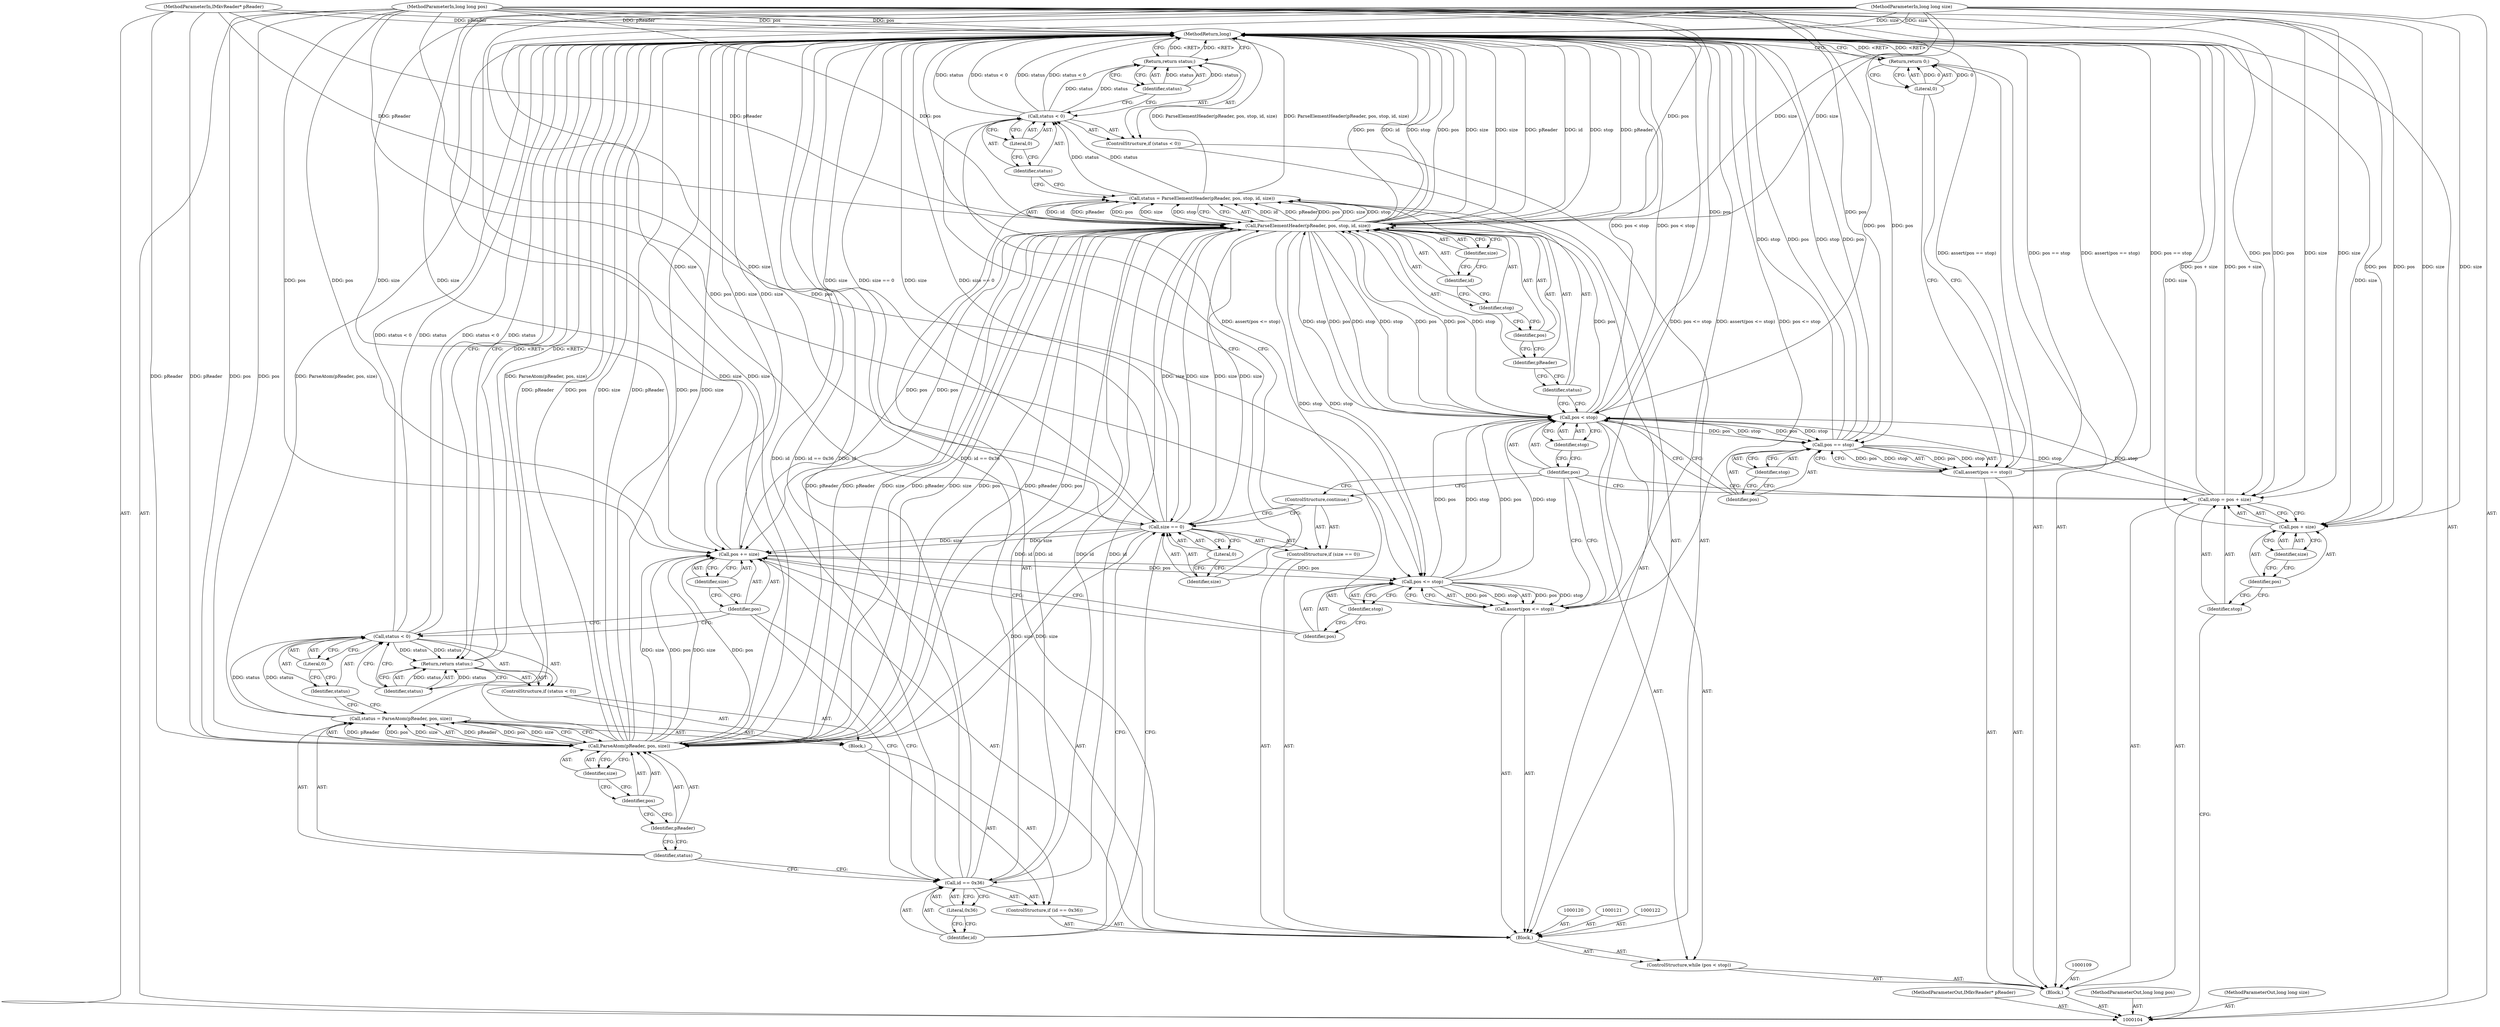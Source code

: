 digraph "1_Android_cc274e2abe8b2a6698a5c47d8aa4bb45f1f9538d_37" {
"1000172" [label="(MethodReturn,long)"];
"1000105" [label="(MethodParameterIn,IMkvReader* pReader)"];
"1000228" [label="(MethodParameterOut,IMkvReader* pReader)"];
"1000106" [label="(MethodParameterIn,long long pos)"];
"1000229" [label="(MethodParameterOut,long long pos)"];
"1000131" [label="(ControlStructure,if (status < 0))"];
"1000134" [label="(Literal,0)"];
"1000132" [label="(Call,status < 0)"];
"1000133" [label="(Identifier,status)"];
"1000135" [label="(Return,return status;)"];
"1000136" [label="(Identifier,status)"];
"1000137" [label="(ControlStructure,if (size == 0))"];
"1000140" [label="(Literal,0)"];
"1000138" [label="(Call,size == 0)"];
"1000139" [label="(Identifier,size)"];
"1000141" [label="(ControlStructure,continue;)"];
"1000142" [label="(ControlStructure,if (id == 0x36))"];
"1000145" [label="(Literal,0x36)"];
"1000146" [label="(Block,)"];
"1000143" [label="(Call,id == 0x36)"];
"1000144" [label="(Identifier,id)"];
"1000149" [label="(Call,ParseAtom(pReader, pos, size))"];
"1000150" [label="(Identifier,pReader)"];
"1000151" [label="(Identifier,pos)"];
"1000152" [label="(Identifier,size)"];
"1000147" [label="(Call,status = ParseAtom(pReader, pos, size))"];
"1000148" [label="(Identifier,status)"];
"1000153" [label="(ControlStructure,if (status < 0))"];
"1000156" [label="(Literal,0)"];
"1000154" [label="(Call,status < 0)"];
"1000155" [label="(Identifier,status)"];
"1000107" [label="(MethodParameterIn,long long size)"];
"1000230" [label="(MethodParameterOut,long long size)"];
"1000108" [label="(Block,)"];
"1000157" [label="(Return,return status;)"];
"1000158" [label="(Identifier,status)"];
"1000161" [label="(Identifier,size)"];
"1000159" [label="(Call,pos += size)"];
"1000160" [label="(Identifier,pos)"];
"1000163" [label="(Call,pos <= stop)"];
"1000164" [label="(Identifier,pos)"];
"1000165" [label="(Identifier,stop)"];
"1000162" [label="(Call,assert(pos <= stop))"];
"1000169" [label="(Identifier,stop)"];
"1000166" [label="(Call,assert(pos == stop))"];
"1000167" [label="(Call,pos == stop)"];
"1000168" [label="(Identifier,pos)"];
"1000171" [label="(Literal,0)"];
"1000170" [label="(Return,return 0;)"];
"1000110" [label="(Call,stop = pos + size)"];
"1000111" [label="(Identifier,stop)"];
"1000112" [label="(Call,pos + size)"];
"1000113" [label="(Identifier,pos)"];
"1000114" [label="(Identifier,size)"];
"1000115" [label="(ControlStructure,while (pos < stop))"];
"1000118" [label="(Identifier,stop)"];
"1000116" [label="(Call,pos < stop)"];
"1000117" [label="(Identifier,pos)"];
"1000119" [label="(Block,)"];
"1000125" [label="(Call,ParseElementHeader(pReader, pos, stop, id, size))"];
"1000126" [label="(Identifier,pReader)"];
"1000127" [label="(Identifier,pos)"];
"1000128" [label="(Identifier,stop)"];
"1000129" [label="(Identifier,id)"];
"1000130" [label="(Identifier,size)"];
"1000123" [label="(Call,status = ParseElementHeader(pReader, pos, stop, id, size))"];
"1000124" [label="(Identifier,status)"];
"1000172" -> "1000104"  [label="AST: "];
"1000172" -> "1000135"  [label="CFG: "];
"1000172" -> "1000157"  [label="CFG: "];
"1000172" -> "1000170"  [label="CFG: "];
"1000170" -> "1000172"  [label="DDG: <RET>"];
"1000123" -> "1000172"  [label="DDG: ParseElementHeader(pReader, pos, stop, id, size)"];
"1000167" -> "1000172"  [label="DDG: stop"];
"1000167" -> "1000172"  [label="DDG: pos"];
"1000105" -> "1000172"  [label="DDG: pReader"];
"1000112" -> "1000172"  [label="DDG: size"];
"1000147" -> "1000172"  [label="DDG: ParseAtom(pReader, pos, size)"];
"1000125" -> "1000172"  [label="DDG: pos"];
"1000125" -> "1000172"  [label="DDG: size"];
"1000125" -> "1000172"  [label="DDG: pReader"];
"1000125" -> "1000172"  [label="DDG: id"];
"1000125" -> "1000172"  [label="DDG: stop"];
"1000154" -> "1000172"  [label="DDG: status < 0"];
"1000154" -> "1000172"  [label="DDG: status"];
"1000143" -> "1000172"  [label="DDG: id == 0x36"];
"1000143" -> "1000172"  [label="DDG: id"];
"1000149" -> "1000172"  [label="DDG: pReader"];
"1000149" -> "1000172"  [label="DDG: pos"];
"1000149" -> "1000172"  [label="DDG: size"];
"1000106" -> "1000172"  [label="DDG: pos"];
"1000107" -> "1000172"  [label="DDG: size"];
"1000132" -> "1000172"  [label="DDG: status < 0"];
"1000132" -> "1000172"  [label="DDG: status"];
"1000138" -> "1000172"  [label="DDG: size"];
"1000138" -> "1000172"  [label="DDG: size == 0"];
"1000166" -> "1000172"  [label="DDG: assert(pos == stop)"];
"1000166" -> "1000172"  [label="DDG: pos == stop"];
"1000110" -> "1000172"  [label="DDG: pos + size"];
"1000162" -> "1000172"  [label="DDG: pos <= stop"];
"1000162" -> "1000172"  [label="DDG: assert(pos <= stop)"];
"1000159" -> "1000172"  [label="DDG: size"];
"1000116" -> "1000172"  [label="DDG: pos < stop"];
"1000157" -> "1000172"  [label="DDG: <RET>"];
"1000135" -> "1000172"  [label="DDG: <RET>"];
"1000105" -> "1000104"  [label="AST: "];
"1000105" -> "1000172"  [label="DDG: pReader"];
"1000105" -> "1000125"  [label="DDG: pReader"];
"1000105" -> "1000149"  [label="DDG: pReader"];
"1000228" -> "1000104"  [label="AST: "];
"1000106" -> "1000104"  [label="AST: "];
"1000106" -> "1000172"  [label="DDG: pos"];
"1000106" -> "1000110"  [label="DDG: pos"];
"1000106" -> "1000112"  [label="DDG: pos"];
"1000106" -> "1000116"  [label="DDG: pos"];
"1000106" -> "1000125"  [label="DDG: pos"];
"1000106" -> "1000149"  [label="DDG: pos"];
"1000106" -> "1000159"  [label="DDG: pos"];
"1000106" -> "1000163"  [label="DDG: pos"];
"1000106" -> "1000167"  [label="DDG: pos"];
"1000229" -> "1000104"  [label="AST: "];
"1000131" -> "1000119"  [label="AST: "];
"1000132" -> "1000131"  [label="AST: "];
"1000135" -> "1000131"  [label="AST: "];
"1000134" -> "1000132"  [label="AST: "];
"1000134" -> "1000133"  [label="CFG: "];
"1000132" -> "1000134"  [label="CFG: "];
"1000132" -> "1000131"  [label="AST: "];
"1000132" -> "1000134"  [label="CFG: "];
"1000133" -> "1000132"  [label="AST: "];
"1000134" -> "1000132"  [label="AST: "];
"1000136" -> "1000132"  [label="CFG: "];
"1000139" -> "1000132"  [label="CFG: "];
"1000132" -> "1000172"  [label="DDG: status < 0"];
"1000132" -> "1000172"  [label="DDG: status"];
"1000123" -> "1000132"  [label="DDG: status"];
"1000132" -> "1000135"  [label="DDG: status"];
"1000133" -> "1000132"  [label="AST: "];
"1000133" -> "1000123"  [label="CFG: "];
"1000134" -> "1000133"  [label="CFG: "];
"1000135" -> "1000131"  [label="AST: "];
"1000135" -> "1000136"  [label="CFG: "];
"1000136" -> "1000135"  [label="AST: "];
"1000172" -> "1000135"  [label="CFG: "];
"1000135" -> "1000172"  [label="DDG: <RET>"];
"1000136" -> "1000135"  [label="DDG: status"];
"1000132" -> "1000135"  [label="DDG: status"];
"1000136" -> "1000135"  [label="AST: "];
"1000136" -> "1000132"  [label="CFG: "];
"1000135" -> "1000136"  [label="CFG: "];
"1000136" -> "1000135"  [label="DDG: status"];
"1000137" -> "1000119"  [label="AST: "];
"1000138" -> "1000137"  [label="AST: "];
"1000141" -> "1000137"  [label="AST: "];
"1000140" -> "1000138"  [label="AST: "];
"1000140" -> "1000139"  [label="CFG: "];
"1000138" -> "1000140"  [label="CFG: "];
"1000138" -> "1000137"  [label="AST: "];
"1000138" -> "1000140"  [label="CFG: "];
"1000139" -> "1000138"  [label="AST: "];
"1000140" -> "1000138"  [label="AST: "];
"1000141" -> "1000138"  [label="CFG: "];
"1000144" -> "1000138"  [label="CFG: "];
"1000138" -> "1000172"  [label="DDG: size"];
"1000138" -> "1000172"  [label="DDG: size == 0"];
"1000138" -> "1000125"  [label="DDG: size"];
"1000125" -> "1000138"  [label="DDG: size"];
"1000107" -> "1000138"  [label="DDG: size"];
"1000138" -> "1000149"  [label="DDG: size"];
"1000138" -> "1000159"  [label="DDG: size"];
"1000139" -> "1000138"  [label="AST: "];
"1000139" -> "1000132"  [label="CFG: "];
"1000140" -> "1000139"  [label="CFG: "];
"1000141" -> "1000137"  [label="AST: "];
"1000141" -> "1000138"  [label="CFG: "];
"1000117" -> "1000141"  [label="CFG: "];
"1000142" -> "1000119"  [label="AST: "];
"1000143" -> "1000142"  [label="AST: "];
"1000146" -> "1000142"  [label="AST: "];
"1000145" -> "1000143"  [label="AST: "];
"1000145" -> "1000144"  [label="CFG: "];
"1000143" -> "1000145"  [label="CFG: "];
"1000146" -> "1000142"  [label="AST: "];
"1000147" -> "1000146"  [label="AST: "];
"1000153" -> "1000146"  [label="AST: "];
"1000143" -> "1000142"  [label="AST: "];
"1000143" -> "1000145"  [label="CFG: "];
"1000144" -> "1000143"  [label="AST: "];
"1000145" -> "1000143"  [label="AST: "];
"1000148" -> "1000143"  [label="CFG: "];
"1000160" -> "1000143"  [label="CFG: "];
"1000143" -> "1000172"  [label="DDG: id == 0x36"];
"1000143" -> "1000172"  [label="DDG: id"];
"1000143" -> "1000125"  [label="DDG: id"];
"1000125" -> "1000143"  [label="DDG: id"];
"1000144" -> "1000143"  [label="AST: "];
"1000144" -> "1000138"  [label="CFG: "];
"1000145" -> "1000144"  [label="CFG: "];
"1000149" -> "1000147"  [label="AST: "];
"1000149" -> "1000152"  [label="CFG: "];
"1000150" -> "1000149"  [label="AST: "];
"1000151" -> "1000149"  [label="AST: "];
"1000152" -> "1000149"  [label="AST: "];
"1000147" -> "1000149"  [label="CFG: "];
"1000149" -> "1000172"  [label="DDG: pReader"];
"1000149" -> "1000172"  [label="DDG: pos"];
"1000149" -> "1000172"  [label="DDG: size"];
"1000149" -> "1000125"  [label="DDG: pReader"];
"1000149" -> "1000125"  [label="DDG: size"];
"1000149" -> "1000147"  [label="DDG: pReader"];
"1000149" -> "1000147"  [label="DDG: pos"];
"1000149" -> "1000147"  [label="DDG: size"];
"1000125" -> "1000149"  [label="DDG: pReader"];
"1000125" -> "1000149"  [label="DDG: pos"];
"1000105" -> "1000149"  [label="DDG: pReader"];
"1000106" -> "1000149"  [label="DDG: pos"];
"1000138" -> "1000149"  [label="DDG: size"];
"1000107" -> "1000149"  [label="DDG: size"];
"1000149" -> "1000159"  [label="DDG: size"];
"1000149" -> "1000159"  [label="DDG: pos"];
"1000150" -> "1000149"  [label="AST: "];
"1000150" -> "1000148"  [label="CFG: "];
"1000151" -> "1000150"  [label="CFG: "];
"1000151" -> "1000149"  [label="AST: "];
"1000151" -> "1000150"  [label="CFG: "];
"1000152" -> "1000151"  [label="CFG: "];
"1000152" -> "1000149"  [label="AST: "];
"1000152" -> "1000151"  [label="CFG: "];
"1000149" -> "1000152"  [label="CFG: "];
"1000147" -> "1000146"  [label="AST: "];
"1000147" -> "1000149"  [label="CFG: "];
"1000148" -> "1000147"  [label="AST: "];
"1000149" -> "1000147"  [label="AST: "];
"1000155" -> "1000147"  [label="CFG: "];
"1000147" -> "1000172"  [label="DDG: ParseAtom(pReader, pos, size)"];
"1000149" -> "1000147"  [label="DDG: pReader"];
"1000149" -> "1000147"  [label="DDG: pos"];
"1000149" -> "1000147"  [label="DDG: size"];
"1000147" -> "1000154"  [label="DDG: status"];
"1000148" -> "1000147"  [label="AST: "];
"1000148" -> "1000143"  [label="CFG: "];
"1000150" -> "1000148"  [label="CFG: "];
"1000153" -> "1000146"  [label="AST: "];
"1000154" -> "1000153"  [label="AST: "];
"1000157" -> "1000153"  [label="AST: "];
"1000156" -> "1000154"  [label="AST: "];
"1000156" -> "1000155"  [label="CFG: "];
"1000154" -> "1000156"  [label="CFG: "];
"1000154" -> "1000153"  [label="AST: "];
"1000154" -> "1000156"  [label="CFG: "];
"1000155" -> "1000154"  [label="AST: "];
"1000156" -> "1000154"  [label="AST: "];
"1000158" -> "1000154"  [label="CFG: "];
"1000160" -> "1000154"  [label="CFG: "];
"1000154" -> "1000172"  [label="DDG: status < 0"];
"1000154" -> "1000172"  [label="DDG: status"];
"1000147" -> "1000154"  [label="DDG: status"];
"1000154" -> "1000157"  [label="DDG: status"];
"1000155" -> "1000154"  [label="AST: "];
"1000155" -> "1000147"  [label="CFG: "];
"1000156" -> "1000155"  [label="CFG: "];
"1000107" -> "1000104"  [label="AST: "];
"1000107" -> "1000172"  [label="DDG: size"];
"1000107" -> "1000110"  [label="DDG: size"];
"1000107" -> "1000112"  [label="DDG: size"];
"1000107" -> "1000125"  [label="DDG: size"];
"1000107" -> "1000138"  [label="DDG: size"];
"1000107" -> "1000149"  [label="DDG: size"];
"1000107" -> "1000159"  [label="DDG: size"];
"1000230" -> "1000104"  [label="AST: "];
"1000108" -> "1000104"  [label="AST: "];
"1000109" -> "1000108"  [label="AST: "];
"1000110" -> "1000108"  [label="AST: "];
"1000115" -> "1000108"  [label="AST: "];
"1000166" -> "1000108"  [label="AST: "];
"1000170" -> "1000108"  [label="AST: "];
"1000157" -> "1000153"  [label="AST: "];
"1000157" -> "1000158"  [label="CFG: "];
"1000158" -> "1000157"  [label="AST: "];
"1000172" -> "1000157"  [label="CFG: "];
"1000157" -> "1000172"  [label="DDG: <RET>"];
"1000158" -> "1000157"  [label="DDG: status"];
"1000154" -> "1000157"  [label="DDG: status"];
"1000158" -> "1000157"  [label="AST: "];
"1000158" -> "1000154"  [label="CFG: "];
"1000157" -> "1000158"  [label="CFG: "];
"1000158" -> "1000157"  [label="DDG: status"];
"1000161" -> "1000159"  [label="AST: "];
"1000161" -> "1000160"  [label="CFG: "];
"1000159" -> "1000161"  [label="CFG: "];
"1000159" -> "1000119"  [label="AST: "];
"1000159" -> "1000161"  [label="CFG: "];
"1000160" -> "1000159"  [label="AST: "];
"1000161" -> "1000159"  [label="AST: "];
"1000164" -> "1000159"  [label="CFG: "];
"1000159" -> "1000172"  [label="DDG: size"];
"1000138" -> "1000159"  [label="DDG: size"];
"1000149" -> "1000159"  [label="DDG: size"];
"1000149" -> "1000159"  [label="DDG: pos"];
"1000107" -> "1000159"  [label="DDG: size"];
"1000125" -> "1000159"  [label="DDG: pos"];
"1000106" -> "1000159"  [label="DDG: pos"];
"1000159" -> "1000163"  [label="DDG: pos"];
"1000160" -> "1000159"  [label="AST: "];
"1000160" -> "1000154"  [label="CFG: "];
"1000160" -> "1000143"  [label="CFG: "];
"1000161" -> "1000160"  [label="CFG: "];
"1000163" -> "1000162"  [label="AST: "];
"1000163" -> "1000165"  [label="CFG: "];
"1000164" -> "1000163"  [label="AST: "];
"1000165" -> "1000163"  [label="AST: "];
"1000162" -> "1000163"  [label="CFG: "];
"1000163" -> "1000116"  [label="DDG: pos"];
"1000163" -> "1000116"  [label="DDG: stop"];
"1000163" -> "1000162"  [label="DDG: pos"];
"1000163" -> "1000162"  [label="DDG: stop"];
"1000159" -> "1000163"  [label="DDG: pos"];
"1000106" -> "1000163"  [label="DDG: pos"];
"1000125" -> "1000163"  [label="DDG: stop"];
"1000164" -> "1000163"  [label="AST: "];
"1000164" -> "1000159"  [label="CFG: "];
"1000165" -> "1000164"  [label="CFG: "];
"1000165" -> "1000163"  [label="AST: "];
"1000165" -> "1000164"  [label="CFG: "];
"1000163" -> "1000165"  [label="CFG: "];
"1000162" -> "1000119"  [label="AST: "];
"1000162" -> "1000163"  [label="CFG: "];
"1000163" -> "1000162"  [label="AST: "];
"1000117" -> "1000162"  [label="CFG: "];
"1000162" -> "1000172"  [label="DDG: pos <= stop"];
"1000162" -> "1000172"  [label="DDG: assert(pos <= stop)"];
"1000163" -> "1000162"  [label="DDG: pos"];
"1000163" -> "1000162"  [label="DDG: stop"];
"1000169" -> "1000167"  [label="AST: "];
"1000169" -> "1000168"  [label="CFG: "];
"1000167" -> "1000169"  [label="CFG: "];
"1000166" -> "1000108"  [label="AST: "];
"1000166" -> "1000167"  [label="CFG: "];
"1000167" -> "1000166"  [label="AST: "];
"1000171" -> "1000166"  [label="CFG: "];
"1000166" -> "1000172"  [label="DDG: assert(pos == stop)"];
"1000166" -> "1000172"  [label="DDG: pos == stop"];
"1000167" -> "1000166"  [label="DDG: pos"];
"1000167" -> "1000166"  [label="DDG: stop"];
"1000167" -> "1000166"  [label="AST: "];
"1000167" -> "1000169"  [label="CFG: "];
"1000168" -> "1000167"  [label="AST: "];
"1000169" -> "1000167"  [label="AST: "];
"1000166" -> "1000167"  [label="CFG: "];
"1000167" -> "1000172"  [label="DDG: stop"];
"1000167" -> "1000172"  [label="DDG: pos"];
"1000167" -> "1000166"  [label="DDG: pos"];
"1000167" -> "1000166"  [label="DDG: stop"];
"1000116" -> "1000167"  [label="DDG: pos"];
"1000116" -> "1000167"  [label="DDG: stop"];
"1000106" -> "1000167"  [label="DDG: pos"];
"1000168" -> "1000167"  [label="AST: "];
"1000168" -> "1000116"  [label="CFG: "];
"1000169" -> "1000168"  [label="CFG: "];
"1000171" -> "1000170"  [label="AST: "];
"1000171" -> "1000166"  [label="CFG: "];
"1000170" -> "1000171"  [label="CFG: "];
"1000171" -> "1000170"  [label="DDG: 0"];
"1000170" -> "1000108"  [label="AST: "];
"1000170" -> "1000171"  [label="CFG: "];
"1000171" -> "1000170"  [label="AST: "];
"1000172" -> "1000170"  [label="CFG: "];
"1000170" -> "1000172"  [label="DDG: <RET>"];
"1000171" -> "1000170"  [label="DDG: 0"];
"1000110" -> "1000108"  [label="AST: "];
"1000110" -> "1000112"  [label="CFG: "];
"1000111" -> "1000110"  [label="AST: "];
"1000112" -> "1000110"  [label="AST: "];
"1000117" -> "1000110"  [label="CFG: "];
"1000110" -> "1000172"  [label="DDG: pos + size"];
"1000106" -> "1000110"  [label="DDG: pos"];
"1000107" -> "1000110"  [label="DDG: size"];
"1000110" -> "1000116"  [label="DDG: stop"];
"1000111" -> "1000110"  [label="AST: "];
"1000111" -> "1000104"  [label="CFG: "];
"1000113" -> "1000111"  [label="CFG: "];
"1000112" -> "1000110"  [label="AST: "];
"1000112" -> "1000114"  [label="CFG: "];
"1000113" -> "1000112"  [label="AST: "];
"1000114" -> "1000112"  [label="AST: "];
"1000110" -> "1000112"  [label="CFG: "];
"1000112" -> "1000172"  [label="DDG: size"];
"1000106" -> "1000112"  [label="DDG: pos"];
"1000107" -> "1000112"  [label="DDG: size"];
"1000113" -> "1000112"  [label="AST: "];
"1000113" -> "1000111"  [label="CFG: "];
"1000114" -> "1000113"  [label="CFG: "];
"1000114" -> "1000112"  [label="AST: "];
"1000114" -> "1000113"  [label="CFG: "];
"1000112" -> "1000114"  [label="CFG: "];
"1000115" -> "1000108"  [label="AST: "];
"1000116" -> "1000115"  [label="AST: "];
"1000119" -> "1000115"  [label="AST: "];
"1000118" -> "1000116"  [label="AST: "];
"1000118" -> "1000117"  [label="CFG: "];
"1000116" -> "1000118"  [label="CFG: "];
"1000116" -> "1000115"  [label="AST: "];
"1000116" -> "1000118"  [label="CFG: "];
"1000117" -> "1000116"  [label="AST: "];
"1000118" -> "1000116"  [label="AST: "];
"1000124" -> "1000116"  [label="CFG: "];
"1000168" -> "1000116"  [label="CFG: "];
"1000116" -> "1000172"  [label="DDG: pos < stop"];
"1000163" -> "1000116"  [label="DDG: pos"];
"1000163" -> "1000116"  [label="DDG: stop"];
"1000125" -> "1000116"  [label="DDG: pos"];
"1000125" -> "1000116"  [label="DDG: stop"];
"1000106" -> "1000116"  [label="DDG: pos"];
"1000110" -> "1000116"  [label="DDG: stop"];
"1000116" -> "1000125"  [label="DDG: pos"];
"1000116" -> "1000125"  [label="DDG: stop"];
"1000116" -> "1000167"  [label="DDG: pos"];
"1000116" -> "1000167"  [label="DDG: stop"];
"1000117" -> "1000116"  [label="AST: "];
"1000117" -> "1000162"  [label="CFG: "];
"1000117" -> "1000141"  [label="CFG: "];
"1000117" -> "1000110"  [label="CFG: "];
"1000118" -> "1000117"  [label="CFG: "];
"1000119" -> "1000115"  [label="AST: "];
"1000120" -> "1000119"  [label="AST: "];
"1000121" -> "1000119"  [label="AST: "];
"1000122" -> "1000119"  [label="AST: "];
"1000123" -> "1000119"  [label="AST: "];
"1000131" -> "1000119"  [label="AST: "];
"1000137" -> "1000119"  [label="AST: "];
"1000142" -> "1000119"  [label="AST: "];
"1000159" -> "1000119"  [label="AST: "];
"1000162" -> "1000119"  [label="AST: "];
"1000125" -> "1000123"  [label="AST: "];
"1000125" -> "1000130"  [label="CFG: "];
"1000126" -> "1000125"  [label="AST: "];
"1000127" -> "1000125"  [label="AST: "];
"1000128" -> "1000125"  [label="AST: "];
"1000129" -> "1000125"  [label="AST: "];
"1000130" -> "1000125"  [label="AST: "];
"1000123" -> "1000125"  [label="CFG: "];
"1000125" -> "1000172"  [label="DDG: pos"];
"1000125" -> "1000172"  [label="DDG: size"];
"1000125" -> "1000172"  [label="DDG: pReader"];
"1000125" -> "1000172"  [label="DDG: id"];
"1000125" -> "1000172"  [label="DDG: stop"];
"1000125" -> "1000116"  [label="DDG: pos"];
"1000125" -> "1000116"  [label="DDG: stop"];
"1000125" -> "1000123"  [label="DDG: id"];
"1000125" -> "1000123"  [label="DDG: pReader"];
"1000125" -> "1000123"  [label="DDG: pos"];
"1000125" -> "1000123"  [label="DDG: size"];
"1000125" -> "1000123"  [label="DDG: stop"];
"1000149" -> "1000125"  [label="DDG: pReader"];
"1000149" -> "1000125"  [label="DDG: size"];
"1000105" -> "1000125"  [label="DDG: pReader"];
"1000116" -> "1000125"  [label="DDG: pos"];
"1000116" -> "1000125"  [label="DDG: stop"];
"1000106" -> "1000125"  [label="DDG: pos"];
"1000143" -> "1000125"  [label="DDG: id"];
"1000138" -> "1000125"  [label="DDG: size"];
"1000107" -> "1000125"  [label="DDG: size"];
"1000125" -> "1000138"  [label="DDG: size"];
"1000125" -> "1000143"  [label="DDG: id"];
"1000125" -> "1000149"  [label="DDG: pReader"];
"1000125" -> "1000149"  [label="DDG: pos"];
"1000125" -> "1000159"  [label="DDG: pos"];
"1000125" -> "1000163"  [label="DDG: stop"];
"1000126" -> "1000125"  [label="AST: "];
"1000126" -> "1000124"  [label="CFG: "];
"1000127" -> "1000126"  [label="CFG: "];
"1000127" -> "1000125"  [label="AST: "];
"1000127" -> "1000126"  [label="CFG: "];
"1000128" -> "1000127"  [label="CFG: "];
"1000128" -> "1000125"  [label="AST: "];
"1000128" -> "1000127"  [label="CFG: "];
"1000129" -> "1000128"  [label="CFG: "];
"1000129" -> "1000125"  [label="AST: "];
"1000129" -> "1000128"  [label="CFG: "];
"1000130" -> "1000129"  [label="CFG: "];
"1000130" -> "1000125"  [label="AST: "];
"1000130" -> "1000129"  [label="CFG: "];
"1000125" -> "1000130"  [label="CFG: "];
"1000123" -> "1000119"  [label="AST: "];
"1000123" -> "1000125"  [label="CFG: "];
"1000124" -> "1000123"  [label="AST: "];
"1000125" -> "1000123"  [label="AST: "];
"1000133" -> "1000123"  [label="CFG: "];
"1000123" -> "1000172"  [label="DDG: ParseElementHeader(pReader, pos, stop, id, size)"];
"1000125" -> "1000123"  [label="DDG: id"];
"1000125" -> "1000123"  [label="DDG: pReader"];
"1000125" -> "1000123"  [label="DDG: pos"];
"1000125" -> "1000123"  [label="DDG: size"];
"1000125" -> "1000123"  [label="DDG: stop"];
"1000123" -> "1000132"  [label="DDG: status"];
"1000124" -> "1000123"  [label="AST: "];
"1000124" -> "1000116"  [label="CFG: "];
"1000126" -> "1000124"  [label="CFG: "];
}
